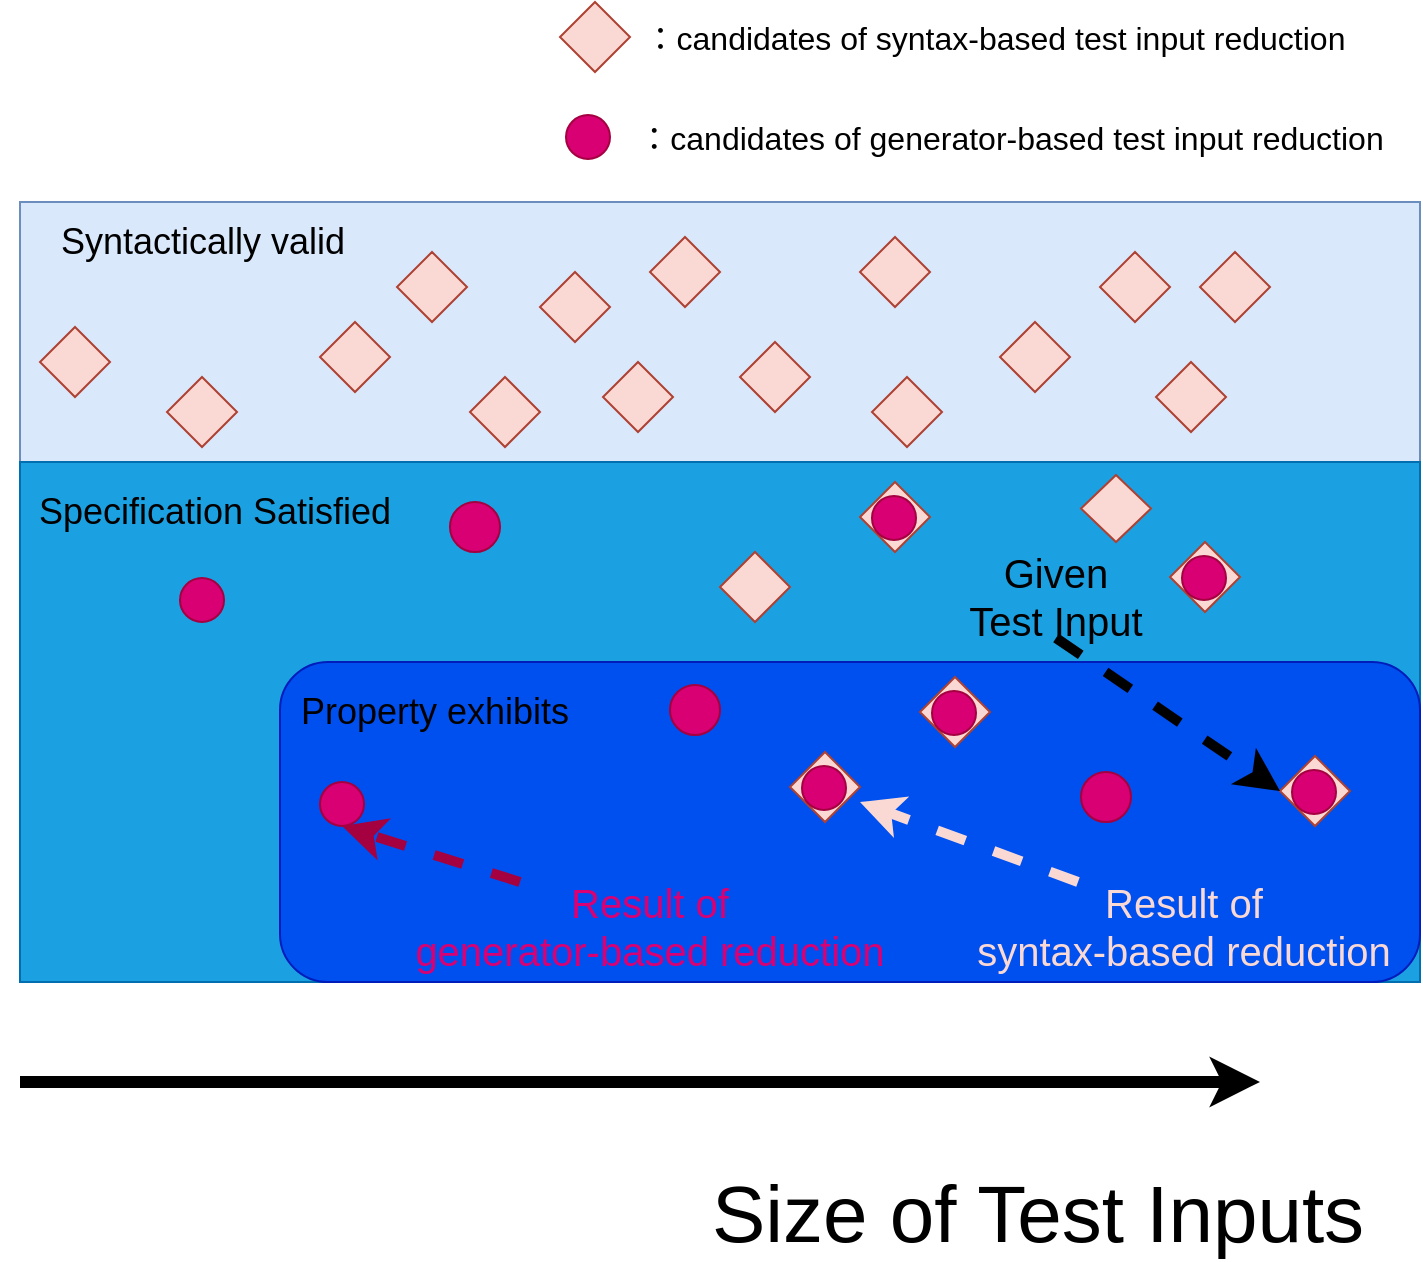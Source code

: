 <mxfile version="21.2.1" type="github">
  <diagram name="Page-1" id="E4T3tfOA24dQTr4CGHFW">
    <mxGraphModel dx="1221" dy="630" grid="1" gridSize="10" guides="1" tooltips="1" connect="1" arrows="1" fold="1" page="1" pageScale="1" pageWidth="1654" pageHeight="2336" math="0" shadow="0">
      <root>
        <mxCell id="0" />
        <mxCell id="1" parent="0" />
        <mxCell id="auvpOmCTfh8urvbJQk5h-1" value="" style="whiteSpace=wrap;html=1;fillColor=#dae8fc;strokeColor=#6c8ebf;" parent="1" vertex="1">
          <mxGeometry x="280" y="120" width="700" height="390" as="geometry" />
        </mxCell>
        <mxCell id="auvpOmCTfh8urvbJQk5h-4" value="" style="whiteSpace=wrap;html=1;fillColor=#1ba1e2;fontColor=#ffffff;strokeColor=#006EAF;" parent="1" vertex="1">
          <mxGeometry x="280" y="250" width="700" height="260" as="geometry" />
        </mxCell>
        <mxCell id="auvpOmCTfh8urvbJQk5h-15" value="" style="rhombus;whiteSpace=wrap;html=1;fillColor=#fad9d5;strokeColor=#ae4132;" parent="1" vertex="1">
          <mxGeometry x="820" y="145" width="35" height="35" as="geometry" />
        </mxCell>
        <mxCell id="auvpOmCTfh8urvbJQk5h-25" value="&lt;span style=&quot;font-size: 18px;&quot;&gt;Specification Satisfied&lt;/span&gt;" style="text;html=1;strokeColor=none;fillColor=none;align=center;verticalAlign=middle;whiteSpace=wrap;rounded=0;" parent="1" vertex="1">
          <mxGeometry x="280" y="250" width="195" height="50" as="geometry" />
        </mxCell>
        <mxCell id="auvpOmCTfh8urvbJQk5h-27" value="" style="endArrow=classic;html=1;rounded=0;strokeWidth=6;" parent="1" edge="1">
          <mxGeometry width="50" height="50" relative="1" as="geometry">
            <mxPoint x="280" y="560" as="sourcePoint" />
            <mxPoint x="900" y="560" as="targetPoint" />
          </mxGeometry>
        </mxCell>
        <mxCell id="auvpOmCTfh8urvbJQk5h-30" value="&lt;font style=&quot;font-size: 40px;&quot;&gt;Size of Test Inputs&lt;/font&gt;" style="text;html=1;strokeColor=none;fillColor=none;align=center;verticalAlign=middle;whiteSpace=wrap;rounded=0;" parent="1" vertex="1">
          <mxGeometry x="610" y="610" width="358" height="30" as="geometry" />
        </mxCell>
        <mxCell id="auvpOmCTfh8urvbJQk5h-33" value="" style="rhombus;whiteSpace=wrap;html=1;fillColor=#fad9d5;strokeColor=#ae4132;" parent="1" vertex="1">
          <mxGeometry x="770" y="180" width="35" height="35" as="geometry" />
        </mxCell>
        <mxCell id="auvpOmCTfh8urvbJQk5h-35" value="" style="rhombus;whiteSpace=wrap;html=1;fillColor=#fad9d5;strokeColor=#ae4132;" parent="1" vertex="1">
          <mxGeometry x="700" y="260" width="35" height="35" as="geometry" />
        </mxCell>
        <mxCell id="auvpOmCTfh8urvbJQk5h-36" value="" style="rhombus;whiteSpace=wrap;html=1;fillColor=#fad9d5;strokeColor=#ae4132;" parent="1" vertex="1">
          <mxGeometry x="700" y="137.5" width="35" height="35" as="geometry" />
        </mxCell>
        <mxCell id="auvpOmCTfh8urvbJQk5h-37" value="" style="rhombus;whiteSpace=wrap;html=1;fillColor=#fad9d5;strokeColor=#ae4132;" parent="1" vertex="1">
          <mxGeometry x="810.5" y="256.5" width="35" height="33.5" as="geometry" />
        </mxCell>
        <mxCell id="auvpOmCTfh8urvbJQk5h-39" value="" style="rhombus;whiteSpace=wrap;html=1;fillColor=#fad9d5;strokeColor=#ae4132;" parent="1" vertex="1">
          <mxGeometry x="595" y="137.5" width="35" height="35" as="geometry" />
        </mxCell>
        <mxCell id="auvpOmCTfh8urvbJQk5h-43" value="" style="rhombus;whiteSpace=wrap;html=1;fillColor=#fad9d5;strokeColor=#ae4132;" parent="1" vertex="1">
          <mxGeometry x="640" y="190" width="35" height="35" as="geometry" />
        </mxCell>
        <mxCell id="auvpOmCTfh8urvbJQk5h-44" value="" style="rhombus;whiteSpace=wrap;html=1;fillColor=#fad9d5;strokeColor=#ae4132;" parent="1" vertex="1">
          <mxGeometry x="540" y="155" width="35" height="35" as="geometry" />
        </mxCell>
        <mxCell id="auvpOmCTfh8urvbJQk5h-45" value="" style="rhombus;whiteSpace=wrap;html=1;fillColor=#fad9d5;strokeColor=#ae4132;" parent="1" vertex="1">
          <mxGeometry x="430" y="180" width="35" height="35" as="geometry" />
        </mxCell>
        <mxCell id="auvpOmCTfh8urvbJQk5h-48" value="" style="rounded=1;whiteSpace=wrap;html=1;fillColor=#0050ef;strokeColor=#001DBC;fontColor=#ffffff;" parent="1" vertex="1">
          <mxGeometry x="410" y="350" width="570" height="160" as="geometry" />
        </mxCell>
        <mxCell id="auvpOmCTfh8urvbJQk5h-49" style="edgeStyle=orthogonalEdgeStyle;rounded=0;orthogonalLoop=1;jettySize=auto;html=1;exitX=0.5;exitY=1;exitDx=0;exitDy=0;" parent="1" source="auvpOmCTfh8urvbJQk5h-48" target="auvpOmCTfh8urvbJQk5h-48" edge="1">
          <mxGeometry relative="1" as="geometry" />
        </mxCell>
        <mxCell id="auvpOmCTfh8urvbJQk5h-50" value="&lt;span style=&quot;font-size: 18px;&quot;&gt;Property exhibits&lt;/span&gt;" style="text;html=1;strokeColor=none;fillColor=none;align=center;verticalAlign=middle;whiteSpace=wrap;rounded=0;" parent="1" vertex="1">
          <mxGeometry x="390" y="350" width="195" height="50" as="geometry" />
        </mxCell>
        <mxCell id="auvpOmCTfh8urvbJQk5h-51" value="" style="rhombus;whiteSpace=wrap;html=1;fillColor=#fad9d5;strokeColor=#ae4132;" parent="1" vertex="1">
          <mxGeometry x="730" y="357.5" width="35" height="35" as="geometry" />
        </mxCell>
        <mxCell id="auvpOmCTfh8urvbJQk5h-53" value="" style="ellipse;whiteSpace=wrap;html=1;aspect=fixed;fillColor=#d80073;fontColor=#ffffff;strokeColor=#A50040;" parent="1" vertex="1">
          <mxGeometry x="706" y="267" width="22" height="22" as="geometry" />
        </mxCell>
        <mxCell id="auvpOmCTfh8urvbJQk5h-55" value="" style="ellipse;whiteSpace=wrap;html=1;aspect=fixed;fillColor=#d80073;fontColor=#ffffff;strokeColor=#A50040;" parent="1" vertex="1">
          <mxGeometry x="736" y="364.5" width="22" height="22" as="geometry" />
        </mxCell>
        <mxCell id="auvpOmCTfh8urvbJQk5h-58" value="" style="ellipse;whiteSpace=wrap;html=1;aspect=fixed;fillColor=#d80073;fontColor=#ffffff;strokeColor=#A50040;" parent="1" vertex="1">
          <mxGeometry x="605" y="361.5" width="25" height="25" as="geometry" />
        </mxCell>
        <mxCell id="auvpOmCTfh8urvbJQk5h-59" value="" style="ellipse;whiteSpace=wrap;html=1;aspect=fixed;fillColor=#d80073;fontColor=#ffffff;strokeColor=#A50040;" parent="1" vertex="1">
          <mxGeometry x="360" y="308" width="22" height="22" as="geometry" />
        </mxCell>
        <mxCell id="auvpOmCTfh8urvbJQk5h-60" value="" style="ellipse;whiteSpace=wrap;html=1;aspect=fixed;fillColor=#d80073;fontColor=#ffffff;strokeColor=#A50040;" parent="1" vertex="1">
          <mxGeometry x="430" y="410" width="22" height="22" as="geometry" />
        </mxCell>
        <mxCell id="auvpOmCTfh8urvbJQk5h-38" value="" style="rhombus;whiteSpace=wrap;html=1;fillColor=#fad9d5;strokeColor=#ae4132;" parent="1" vertex="1">
          <mxGeometry x="630" y="295" width="35" height="35" as="geometry" />
        </mxCell>
        <mxCell id="auvpOmCTfh8urvbJQk5h-65" value="&lt;span style=&quot;font-size: 18px;&quot;&gt;Syntactically valid&lt;/span&gt;" style="text;html=1;strokeColor=none;fillColor=none;align=center;verticalAlign=middle;whiteSpace=wrap;rounded=0;" parent="1" vertex="1">
          <mxGeometry x="273.5" y="115" width="195" height="50" as="geometry" />
        </mxCell>
        <mxCell id="D_SRYl0njw6z3-b7b_zU-11" value="" style="ellipse;whiteSpace=wrap;html=1;aspect=fixed;fillColor=#d80073;fontColor=#ffffff;strokeColor=#A50040;" vertex="1" parent="1">
          <mxGeometry x="810.5" y="405" width="25" height="25" as="geometry" />
        </mxCell>
        <mxCell id="D_SRYl0njw6z3-b7b_zU-14" value="" style="rhombus;whiteSpace=wrap;html=1;fillColor=#fad9d5;strokeColor=#ae4132;" vertex="1" parent="1">
          <mxGeometry x="910" y="397" width="35" height="35" as="geometry" />
        </mxCell>
        <mxCell id="D_SRYl0njw6z3-b7b_zU-15" value="" style="ellipse;whiteSpace=wrap;html=1;aspect=fixed;fillColor=#d80073;fontColor=#ffffff;strokeColor=#A50040;" vertex="1" parent="1">
          <mxGeometry x="916" y="404" width="22" height="22" as="geometry" />
        </mxCell>
        <mxCell id="D_SRYl0njw6z3-b7b_zU-19" value="" style="rhombus;whiteSpace=wrap;html=1;fillColor=#fad9d5;strokeColor=#ae4132;" vertex="1" parent="1">
          <mxGeometry x="665" y="395" width="35" height="35" as="geometry" />
        </mxCell>
        <mxCell id="D_SRYl0njw6z3-b7b_zU-20" value="" style="ellipse;whiteSpace=wrap;html=1;aspect=fixed;fillColor=#d80073;fontColor=#ffffff;strokeColor=#A50040;" vertex="1" parent="1">
          <mxGeometry x="671" y="402" width="22" height="22" as="geometry" />
        </mxCell>
        <mxCell id="D_SRYl0njw6z3-b7b_zU-23" value="" style="rhombus;whiteSpace=wrap;html=1;fillColor=#fad9d5;strokeColor=#ae4132;" vertex="1" parent="1">
          <mxGeometry x="848" y="200" width="35" height="35" as="geometry" />
        </mxCell>
        <mxCell id="D_SRYl0njw6z3-b7b_zU-30" value="" style="rhombus;whiteSpace=wrap;html=1;fillColor=#fad9d5;strokeColor=#ae4132;" vertex="1" parent="1">
          <mxGeometry x="870" y="145" width="35" height="35" as="geometry" />
        </mxCell>
        <mxCell id="D_SRYl0njw6z3-b7b_zU-32" value="" style="rhombus;whiteSpace=wrap;html=1;fillColor=#fad9d5;strokeColor=#ae4132;" vertex="1" parent="1">
          <mxGeometry x="468.5" y="145" width="35" height="35" as="geometry" />
        </mxCell>
        <mxCell id="D_SRYl0njw6z3-b7b_zU-33" value="" style="rhombus;whiteSpace=wrap;html=1;fillColor=#fad9d5;strokeColor=#ae4132;" vertex="1" parent="1">
          <mxGeometry x="353.5" y="207.5" width="35" height="35" as="geometry" />
        </mxCell>
        <mxCell id="D_SRYl0njw6z3-b7b_zU-34" value="" style="rhombus;whiteSpace=wrap;html=1;fillColor=#fad9d5;strokeColor=#ae4132;" vertex="1" parent="1">
          <mxGeometry x="505" y="207.5" width="35" height="35" as="geometry" />
        </mxCell>
        <mxCell id="D_SRYl0njw6z3-b7b_zU-35" value="" style="rhombus;whiteSpace=wrap;html=1;fillColor=#fad9d5;strokeColor=#ae4132;" vertex="1" parent="1">
          <mxGeometry x="290" y="182.5" width="35" height="35" as="geometry" />
        </mxCell>
        <mxCell id="D_SRYl0njw6z3-b7b_zU-39" value="" style="rhombus;whiteSpace=wrap;html=1;fillColor=#fad9d5;strokeColor=#ae4132;" vertex="1" parent="1">
          <mxGeometry x="550" y="20" width="35" height="35" as="geometry" />
        </mxCell>
        <mxCell id="D_SRYl0njw6z3-b7b_zU-41" value="&lt;font style=&quot;font-size: 16px;&quot;&gt;：candidates of syntax-based test input reduction&lt;/font&gt;" style="text;html=1;strokeColor=none;fillColor=none;align=center;verticalAlign=middle;whiteSpace=wrap;rounded=0;" vertex="1" parent="1">
          <mxGeometry x="567" y="22.5" width="401" height="30" as="geometry" />
        </mxCell>
        <mxCell id="D_SRYl0njw6z3-b7b_zU-47" value="&lt;font style=&quot;font-size: 16px;&quot;&gt;：candidates of generator-based test input reduction&lt;/font&gt;" style="text;html=1;strokeColor=none;fillColor=none;align=center;verticalAlign=middle;whiteSpace=wrap;rounded=0;" vertex="1" parent="1">
          <mxGeometry x="575" y="72.5" width="400.5" height="30" as="geometry" />
        </mxCell>
        <mxCell id="D_SRYl0njw6z3-b7b_zU-48" value="" style="ellipse;whiteSpace=wrap;html=1;aspect=fixed;fillColor=#d80073;fontColor=#ffffff;strokeColor=#A50040;" vertex="1" parent="1">
          <mxGeometry x="553" y="76.5" width="22" height="22" as="geometry" />
        </mxCell>
        <mxCell id="D_SRYl0njw6z3-b7b_zU-50" value="" style="ellipse;whiteSpace=wrap;html=1;aspect=fixed;fillColor=#d80073;fontColor=#ffffff;strokeColor=#A50040;" vertex="1" parent="1">
          <mxGeometry x="495" y="270" width="25" height="25" as="geometry" />
        </mxCell>
        <mxCell id="D_SRYl0njw6z3-b7b_zU-53" value="" style="rhombus;whiteSpace=wrap;html=1;fillColor=#fad9d5;strokeColor=#ae4132;" vertex="1" parent="1">
          <mxGeometry x="706" y="207.5" width="35" height="35" as="geometry" />
        </mxCell>
        <mxCell id="D_SRYl0njw6z3-b7b_zU-56" value="" style="rhombus;whiteSpace=wrap;html=1;fillColor=#fad9d5;strokeColor=#ae4132;" vertex="1" parent="1">
          <mxGeometry x="855" y="290" width="35" height="35" as="geometry" />
        </mxCell>
        <mxCell id="D_SRYl0njw6z3-b7b_zU-57" value="" style="ellipse;whiteSpace=wrap;html=1;aspect=fixed;fillColor=#d80073;fontColor=#ffffff;strokeColor=#A50040;" vertex="1" parent="1">
          <mxGeometry x="861" y="297" width="22" height="22" as="geometry" />
        </mxCell>
        <mxCell id="D_SRYl0njw6z3-b7b_zU-60" value="" style="rhombus;whiteSpace=wrap;html=1;fillColor=#fad9d5;strokeColor=#ae4132;" vertex="1" parent="1">
          <mxGeometry x="571.5" y="200" width="35" height="35" as="geometry" />
        </mxCell>
        <mxCell id="D_SRYl0njw6z3-b7b_zU-61" value="" style="endArrow=classic;html=1;rounded=0;entryX=0;entryY=0.5;entryDx=0;entryDy=0;dashed=1;strokeWidth=5;exitX=0.5;exitY=1;exitDx=0;exitDy=0;" edge="1" parent="1" source="D_SRYl0njw6z3-b7b_zU-62" target="D_SRYl0njw6z3-b7b_zU-14">
          <mxGeometry width="50" height="50" relative="1" as="geometry">
            <mxPoint x="1050" y="340" as="sourcePoint" />
            <mxPoint x="1150" y="235" as="targetPoint" />
          </mxGeometry>
        </mxCell>
        <mxCell id="D_SRYl0njw6z3-b7b_zU-62" value="&lt;font style=&quot;font-size: 20px;&quot;&gt;Given&lt;br&gt;Test Input&lt;/font&gt;" style="text;html=1;strokeColor=none;fillColor=none;align=center;verticalAlign=middle;whiteSpace=wrap;rounded=0;" vertex="1" parent="1">
          <mxGeometry x="748" y="295" width="100" height="43" as="geometry" />
        </mxCell>
        <mxCell id="D_SRYl0njw6z3-b7b_zU-63" value="" style="endArrow=classic;html=1;rounded=0;dashed=1;strokeWidth=5;exitX=0.25;exitY=0;exitDx=0;exitDy=0;fillColor=#d80073;strokeColor=#FAD9D5;" edge="1" parent="1" source="D_SRYl0njw6z3-b7b_zU-64">
          <mxGeometry width="50" height="50" relative="1" as="geometry">
            <mxPoint x="184" y="250" as="sourcePoint" />
            <mxPoint x="700" y="420" as="targetPoint" />
          </mxGeometry>
        </mxCell>
        <mxCell id="D_SRYl0njw6z3-b7b_zU-64" value="&lt;span style=&quot;font-size: 20px;&quot;&gt;&lt;font color=&quot;#fad9d5&quot;&gt;Result of&lt;br&gt;syntax-based reduction&lt;/font&gt;&lt;br&gt;&lt;/span&gt;" style="text;html=1;strokeColor=none;fillColor=none;align=center;verticalAlign=middle;whiteSpace=wrap;rounded=0;" vertex="1" parent="1">
          <mxGeometry x="756" y="460" width="212" height="43" as="geometry" />
        </mxCell>
        <mxCell id="D_SRYl0njw6z3-b7b_zU-67" value="" style="endArrow=classic;html=1;rounded=0;dashed=1;strokeWidth=5;exitX=0.25;exitY=0;exitDx=0;exitDy=0;entryX=0.5;entryY=1;entryDx=0;entryDy=0;fillColor=#d80073;strokeColor=#A50040;" edge="1" parent="1" source="D_SRYl0njw6z3-b7b_zU-68" target="auvpOmCTfh8urvbJQk5h-60">
          <mxGeometry width="50" height="50" relative="1" as="geometry">
            <mxPoint x="-666" y="120" as="sourcePoint" />
            <mxPoint x="-150" y="290" as="targetPoint" />
          </mxGeometry>
        </mxCell>
        <mxCell id="D_SRYl0njw6z3-b7b_zU-68" value="&lt;span style=&quot;font-size: 20px;&quot;&gt;&lt;font color=&quot;#d80073&quot;&gt;Result of&lt;br&gt;generator-based reduction&lt;/font&gt;&lt;br&gt;&lt;/span&gt;" style="text;html=1;strokeColor=none;fillColor=none;align=center;verticalAlign=middle;whiteSpace=wrap;rounded=0;" vertex="1" parent="1">
          <mxGeometry x="465" y="460" width="260" height="43" as="geometry" />
        </mxCell>
      </root>
    </mxGraphModel>
  </diagram>
</mxfile>
